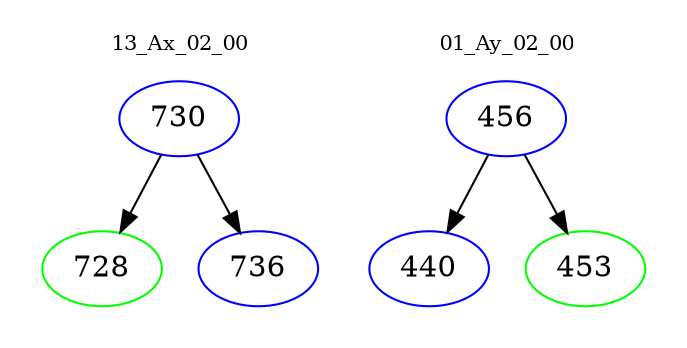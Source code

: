 digraph{
subgraph cluster_0 {
color = white
label = "13_Ax_02_00";
fontsize=10;
T0_730 [label="730", color="blue"]
T0_730 -> T0_728 [color="black"]
T0_728 [label="728", color="green"]
T0_730 -> T0_736 [color="black"]
T0_736 [label="736", color="blue"]
}
subgraph cluster_1 {
color = white
label = "01_Ay_02_00";
fontsize=10;
T1_456 [label="456", color="blue"]
T1_456 -> T1_440 [color="black"]
T1_440 [label="440", color="blue"]
T1_456 -> T1_453 [color="black"]
T1_453 [label="453", color="green"]
}
}
